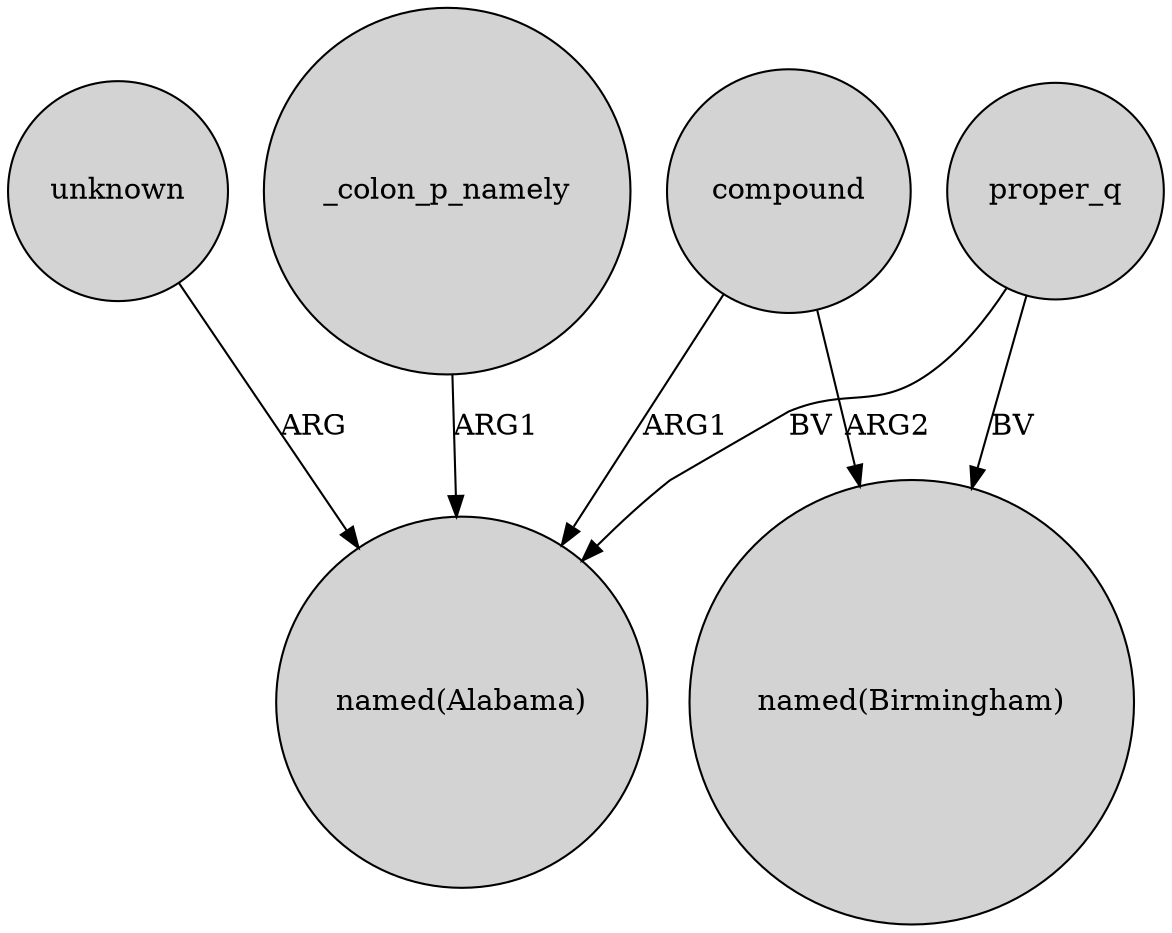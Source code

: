 digraph {
	node [shape=circle style=filled]
	unknown -> "named(Alabama)" [label=ARG]
	proper_q -> "named(Birmingham)" [label=BV]
	proper_q -> "named(Alabama)" [label=BV]
	compound -> "named(Alabama)" [label=ARG1]
	_colon_p_namely -> "named(Alabama)" [label=ARG1]
	compound -> "named(Birmingham)" [label=ARG2]
}
